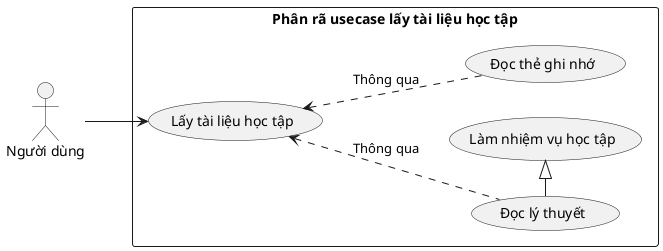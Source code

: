 @startuml
left to right direction
skinparam packageStyle rectangle

actor "Người dùng" as user

rectangle "Phân rã usecase lấy tài liệu học tập" {
  usecase "Lấy tài liệu học tập" as UC1
  usecase "Đọc lý thuyết" as UC2
  usecase "Đọc thẻ ghi nhớ" as UC3
  (Làm nhiệm vụ học tập) as nvht
  UC2 -|> nvht
  UC1 <.. UC2 : "Thông qua"
  UC1 <.. UC3 : "Thông qua"
}

user --> UC1
@enduml